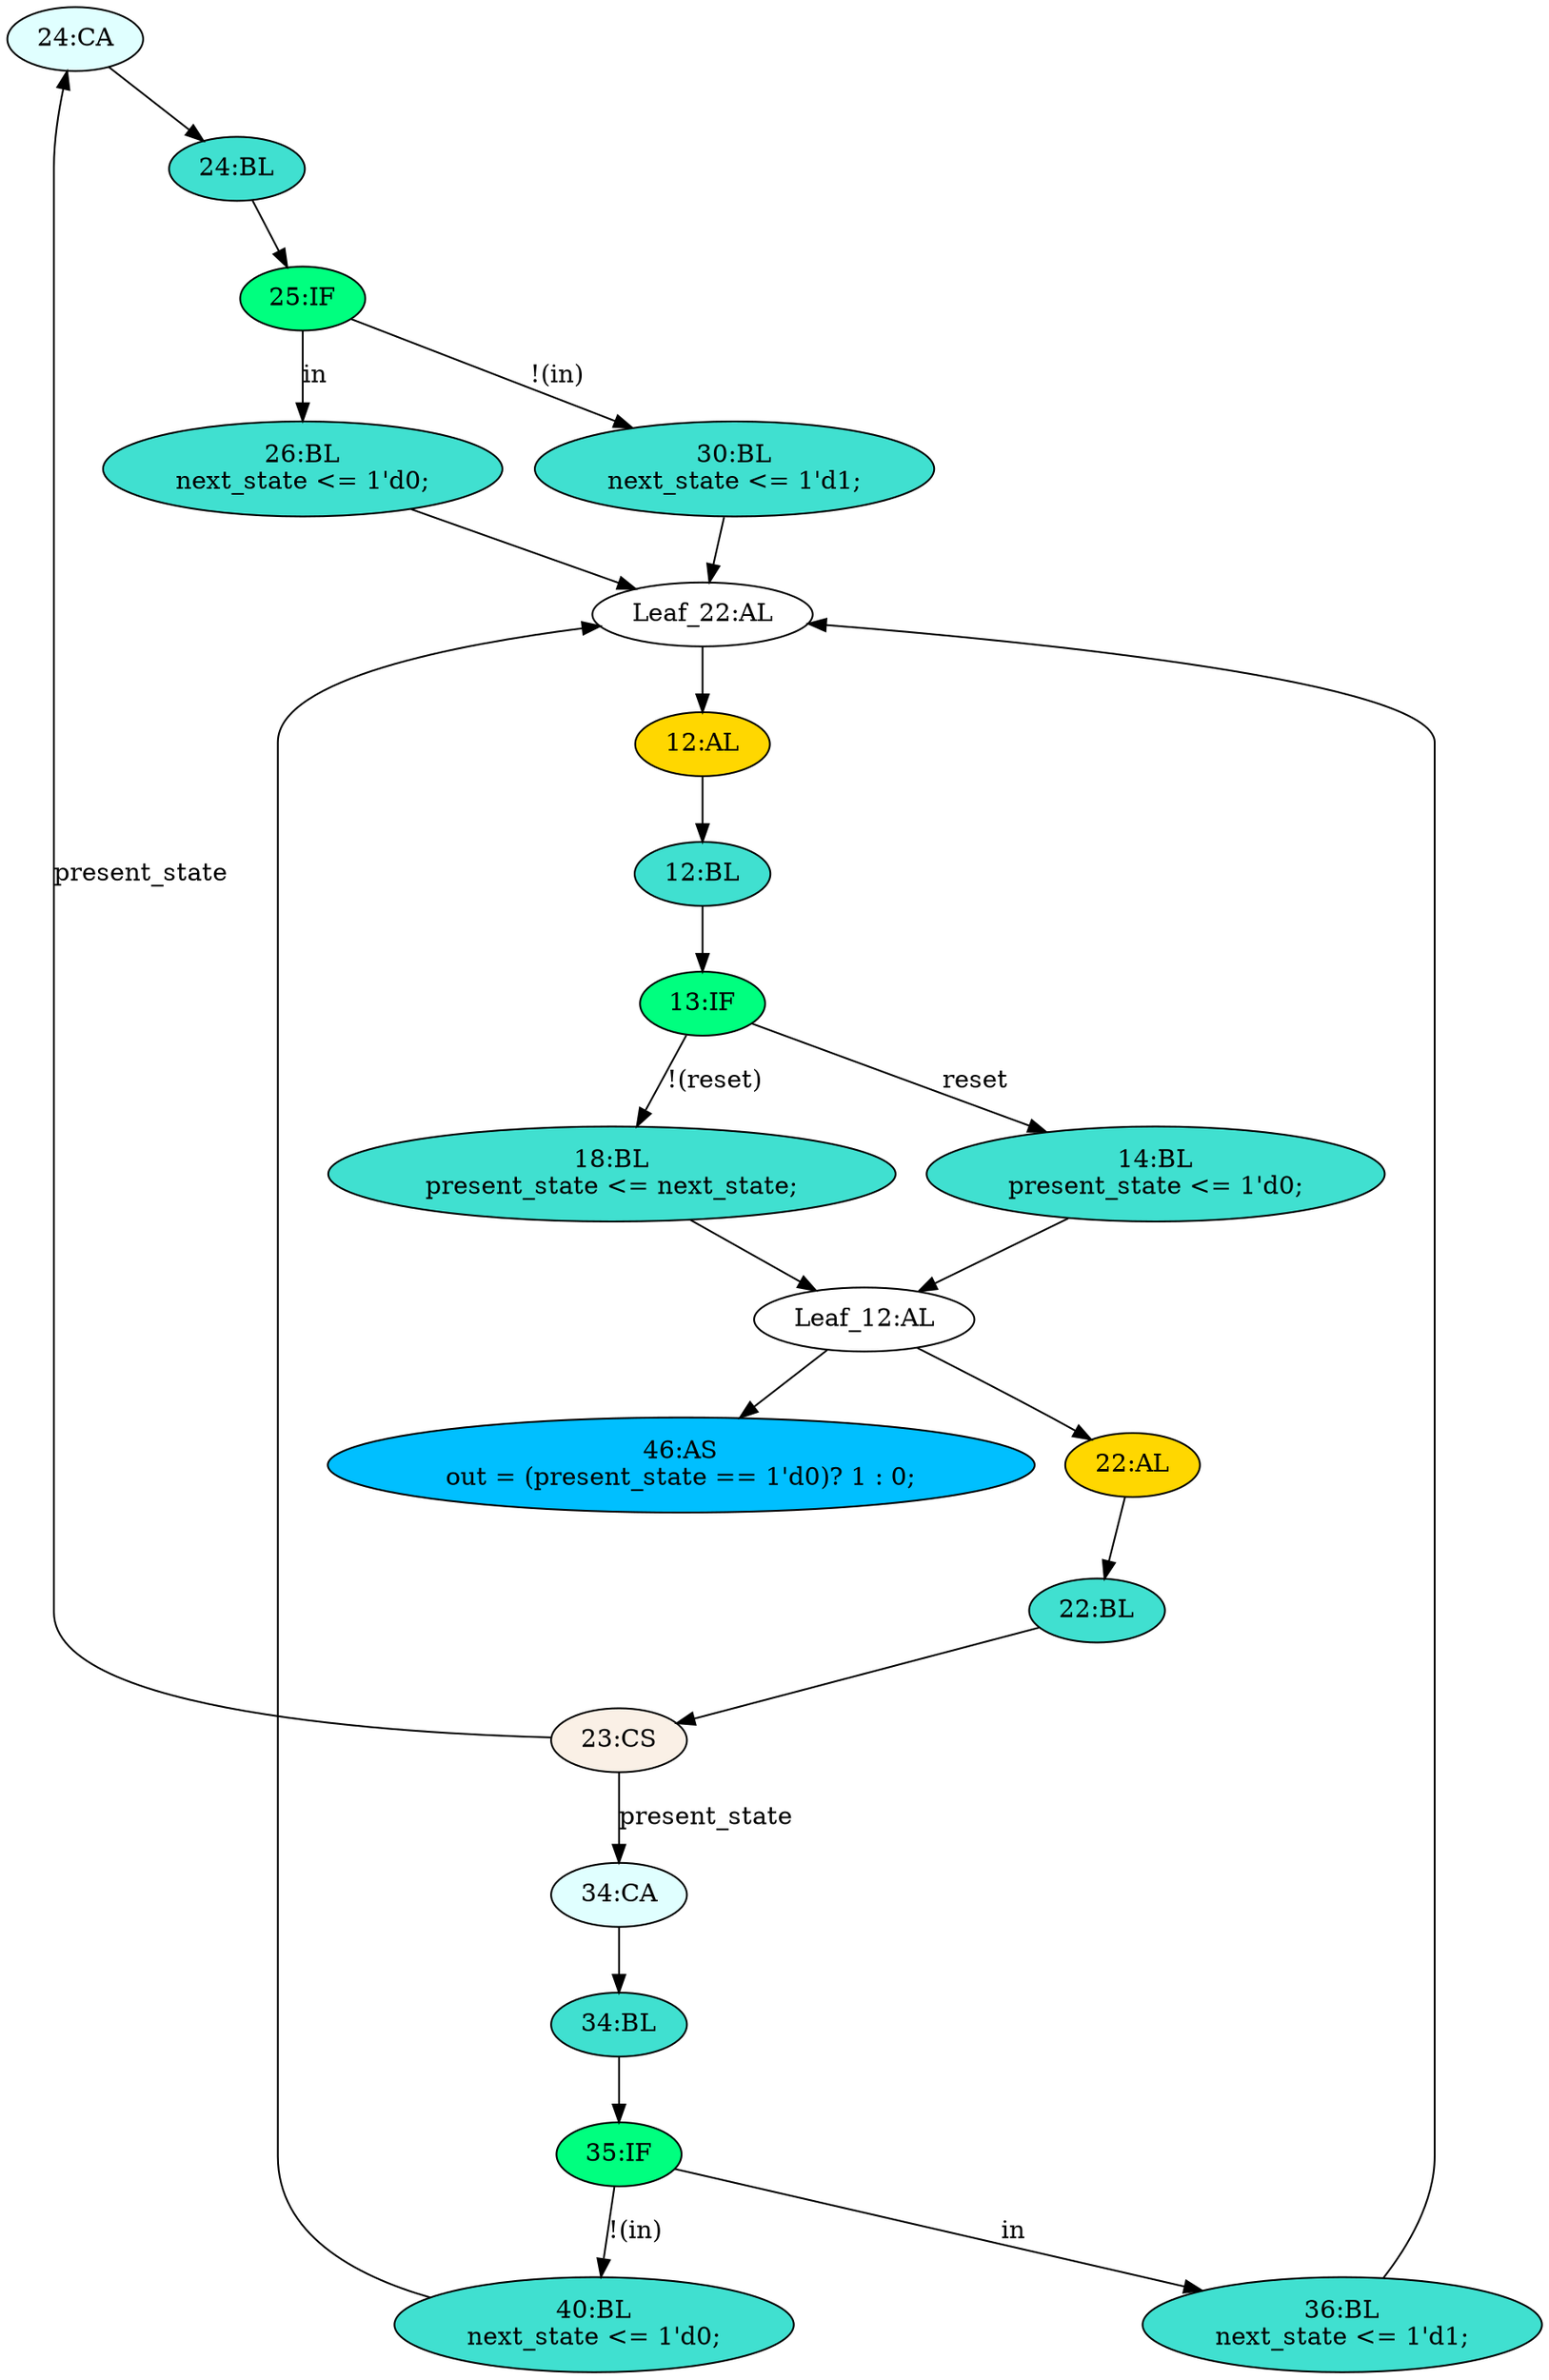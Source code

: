 strict digraph "compose( ,  )" {
	node [label="\N"];
	"24:CA"	[ast="<pyverilog.vparser.ast.Case object at 0x7f36c43fd6d0>",
		fillcolor=lightcyan,
		label="24:CA",
		statements="[]",
		style=filled,
		typ=Case];
	"24:BL"	[ast="<pyverilog.vparser.ast.Block object at 0x7f36c43e7750>",
		fillcolor=turquoise,
		label="24:BL",
		statements="[]",
		style=filled,
		typ=Block];
	"24:CA" -> "24:BL"	[cond="[]",
		lineno=None];
	"34:BL"	[ast="<pyverilog.vparser.ast.Block object at 0x7f36c46aad10>",
		fillcolor=turquoise,
		label="34:BL",
		statements="[]",
		style=filled,
		typ=Block];
	"35:IF"	[ast="<pyverilog.vparser.ast.IfStatement object at 0x7f36c4298c90>",
		fillcolor=springgreen,
		label="35:IF",
		statements="[]",
		style=filled,
		typ=IfStatement];
	"34:BL" -> "35:IF"	[cond="[]",
		lineno=None];
	"22:BL"	[ast="<pyverilog.vparser.ast.Block object at 0x7f36c43fdc50>",
		fillcolor=turquoise,
		label="22:BL",
		statements="[]",
		style=filled,
		typ=Block];
	"23:CS"	[ast="<pyverilog.vparser.ast.CaseStatement object at 0x7f36c46aa110>",
		fillcolor=linen,
		label="23:CS",
		statements="[]",
		style=filled,
		typ=CaseStatement];
	"22:BL" -> "23:CS"	[cond="[]",
		lineno=None];
	"18:BL"	[ast="<pyverilog.vparser.ast.Block object at 0x7f36c438ecd0>",
		fillcolor=turquoise,
		label="18:BL
present_state <= next_state;",
		statements="[<pyverilog.vparser.ast.NonblockingSubstitution object at 0x7f36c438ebd0>]",
		style=filled,
		typ=Block];
	"Leaf_12:AL"	[def_var="['present_state']",
		label="Leaf_12:AL"];
	"18:BL" -> "Leaf_12:AL"	[cond="[]",
		lineno=None];
	"12:BL"	[ast="<pyverilog.vparser.ast.Block object at 0x7f36c4396750>",
		fillcolor=turquoise,
		label="12:BL",
		statements="[]",
		style=filled,
		typ=Block];
	"13:IF"	[ast="<pyverilog.vparser.ast.IfStatement object at 0x7f36c43e4e10>",
		fillcolor=springgreen,
		label="13:IF",
		statements="[]",
		style=filled,
		typ=IfStatement];
	"12:BL" -> "13:IF"	[cond="[]",
		lineno=None];
	"13:IF" -> "18:BL"	[cond="['reset']",
		label="!(reset)",
		lineno=13];
	"14:BL"	[ast="<pyverilog.vparser.ast.Block object at 0x7f36c43e4790>",
		fillcolor=turquoise,
		label="14:BL
present_state <= 1'd0;",
		statements="[<pyverilog.vparser.ast.NonblockingSubstitution object at 0x7f36c43e4610>]",
		style=filled,
		typ=Block];
	"13:IF" -> "14:BL"	[cond="['reset']",
		label=reset,
		lineno=13];
	"40:BL"	[ast="<pyverilog.vparser.ast.Block object at 0x7f36c4298dd0>",
		fillcolor=turquoise,
		label="40:BL
next_state <= 1'd0;",
		statements="[<pyverilog.vparser.ast.NonblockingSubstitution object at 0x7f36c4298610>]",
		style=filled,
		typ=Block];
	"35:IF" -> "40:BL"	[cond="['in']",
		label="!(in)",
		lineno=35];
	"36:BL"	[ast="<pyverilog.vparser.ast.Block object at 0x7f36c4298a10>",
		fillcolor=turquoise,
		label="36:BL
next_state <= 1'd1;",
		statements="[<pyverilog.vparser.ast.NonblockingSubstitution object at 0x7f36c42983d0>]",
		style=filled,
		typ=Block];
	"35:IF" -> "36:BL"	[cond="['in']",
		label=in,
		lineno=35];
	"Leaf_22:AL"	[def_var="['next_state']",
		label="Leaf_22:AL"];
	"40:BL" -> "Leaf_22:AL"	[cond="[]",
		lineno=None];
	"26:BL"	[ast="<pyverilog.vparser.ast.Block object at 0x7f36c43e7f50>",
		fillcolor=turquoise,
		label="26:BL
next_state <= 1'd0;",
		statements="[<pyverilog.vparser.ast.NonblockingSubstitution object at 0x7f36c43e7290>]",
		style=filled,
		typ=Block];
	"26:BL" -> "Leaf_22:AL"	[cond="[]",
		lineno=None];
	"46:AS"	[ast="<pyverilog.vparser.ast.Assign object at 0x7f36c4298890>",
		def_var="['out']",
		fillcolor=deepskyblue,
		label="46:AS
out = (present_state == 1'd0)? 1 : 0;",
		statements="[]",
		style=filled,
		typ=Assign,
		use_var="['present_state']"];
	"12:AL"	[ast="<pyverilog.vparser.ast.Always object at 0x7f36c4396910>",
		clk_sens=True,
		fillcolor=gold,
		label="12:AL",
		sens="['clk']",
		statements="[]",
		style=filled,
		typ=Always,
		use_var="['reset', 'next_state']"];
	"Leaf_22:AL" -> "12:AL";
	"22:AL"	[ast="<pyverilog.vparser.ast.Always object at 0x7f36c43fd610>",
		clk_sens=False,
		fillcolor=gold,
		label="22:AL",
		sens="['present_state', 'in']",
		statements="[]",
		style=filled,
		typ=Always,
		use_var="['present_state', 'in']"];
	"22:AL" -> "22:BL"	[cond="[]",
		lineno=None];
	"14:BL" -> "Leaf_12:AL"	[cond="[]",
		lineno=None];
	"30:BL"	[ast="<pyverilog.vparser.ast.Block object at 0x7f36c46aad90>",
		fillcolor=turquoise,
		label="30:BL
next_state <= 1'd1;",
		statements="[<pyverilog.vparser.ast.NonblockingSubstitution object at 0x7f36c46aa390>]",
		style=filled,
		typ=Block];
	"30:BL" -> "Leaf_22:AL"	[cond="[]",
		lineno=None];
	"25:IF"	[ast="<pyverilog.vparser.ast.IfStatement object at 0x7f36c43e7550>",
		fillcolor=springgreen,
		label="25:IF",
		statements="[]",
		style=filled,
		typ=IfStatement];
	"24:BL" -> "25:IF"	[cond="[]",
		lineno=None];
	"25:IF" -> "26:BL"	[cond="['in']",
		label=in,
		lineno=25];
	"25:IF" -> "30:BL"	[cond="['in']",
		label="!(in)",
		lineno=25];
	"12:AL" -> "12:BL"	[cond="[]",
		lineno=None];
	"34:CA"	[ast="<pyverilog.vparser.ast.Case object at 0x7f36c46aa1d0>",
		fillcolor=lightcyan,
		label="34:CA",
		statements="[]",
		style=filled,
		typ=Case];
	"34:CA" -> "34:BL"	[cond="[]",
		lineno=None];
	"Leaf_12:AL" -> "46:AS";
	"Leaf_12:AL" -> "22:AL";
	"23:CS" -> "24:CA"	[cond="['present_state']",
		label=present_state,
		lineno=23];
	"23:CS" -> "34:CA"	[cond="['present_state']",
		label=present_state,
		lineno=23];
	"36:BL" -> "Leaf_22:AL"	[cond="[]",
		lineno=None];
}
